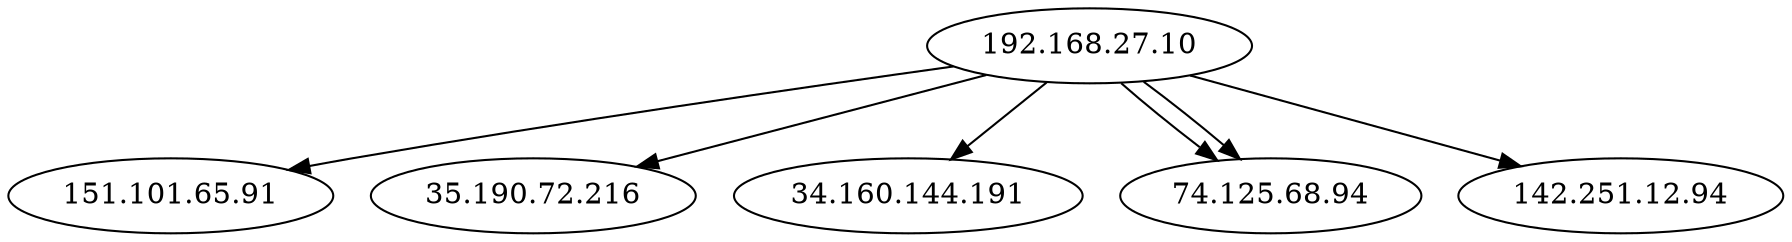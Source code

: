 digraph NWTraffic_update {
  "192.168.27.10" [degree=81, in_degree=0, out_degree=81, activity_score=1.00, total_connections=81];
  "151.101.65.91" [degree=2, in_degree=2, out_degree=0, activity_score=0.19, total_connections=2];
  "192.168.27.10" -> "151.101.65.91" [protocol_UNKNOWN=0.00,protocol_TCP=1.00,protocol_UDP=0.00,protocol_ICMP=0.00,timestamp_sin=0.79,timestamp_cos=-0.62,src_port_type=0.50,dst_port_type=0.00,conn_state_successful=1.00,conn_state_rejected_reset=0.00,conn_state_partial=0.00,conn_state_suspicious=0.00,conn_state_other=0.00,local_orig=1.00,local_resp=0.00,history_length=0.90,orig_bytes=0.54,resp_bytes=0.99,orig_pkts=0.45,resp_pkts=0.47,orig_ip_bytes=0.72,resp_ip_bytes=0.99,service_HTTP=0.00,service_FTP=0.00,service_SSH=0.00,service_DNS=0.00,service_UNKNOWN=1.00  ];
  "192.168.27.10" [degree=81, in_degree=0, out_degree=81, activity_score=1.00, total_connections=81];
  "35.190.72.216" [degree=2, in_degree=2, out_degree=0, activity_score=0.19, total_connections=2];
  "192.168.27.10" -> "35.190.72.216" [protocol_UNKNOWN=0.00,protocol_TCP=1.00,protocol_UDP=0.00,protocol_ICMP=0.00,timestamp_sin=0.79,timestamp_cos=-0.62,src_port_type=1.00,dst_port_type=0.00,conn_state_successful=1.00,conn_state_rejected_reset=0.00,conn_state_partial=0.00,conn_state_suspicious=0.00,conn_state_other=0.00,local_orig=1.00,local_resp=0.00,history_length=0.80,orig_bytes=0.57,resp_bytes=0.60,orig_pkts=0.23,resp_pkts=0.23,orig_ip_bytes=0.59,resp_ip_bytes=0.62,service_HTTP=0.00,service_FTP=0.00,service_SSH=0.00,service_DNS=0.00,service_UNKNOWN=1.00  ];
  "192.168.27.10" [degree=81, in_degree=0, out_degree=81, activity_score=1.00, total_connections=81];
  "34.160.144.191" [degree=2, in_degree=2, out_degree=0, activity_score=0.19, total_connections=2];
  "192.168.27.10" -> "34.160.144.191" [protocol_UNKNOWN=0.00,protocol_TCP=1.00,protocol_UDP=0.00,protocol_ICMP=0.00,timestamp_sin=0.79,timestamp_cos=-0.62,src_port_type=1.00,dst_port_type=0.00,conn_state_successful=1.00,conn_state_rejected_reset=0.00,conn_state_partial=0.00,conn_state_suspicious=0.00,conn_state_other=0.00,local_orig=1.00,local_resp=0.00,history_length=0.80,orig_bytes=0.53,resp_bytes=0.70,orig_pkts=0.25,resp_pkts=0.26,orig_ip_bytes=0.57,resp_ip_bytes=0.70,service_HTTP=0.00,service_FTP=0.00,service_SSH=0.00,service_DNS=0.00,service_UNKNOWN=1.00  ];
  "192.168.27.10" [degree=81, in_degree=0, out_degree=81, activity_score=1.00, total_connections=81];
  "74.125.68.94" [degree=3, in_degree=3, out_degree=0, activity_score=0.27, total_connections=3];
  "192.168.27.10" -> "74.125.68.94" [protocol_UNKNOWN=0.00,protocol_TCP=1.00,protocol_UDP=0.00,protocol_ICMP=0.00,timestamp_sin=0.79,timestamp_cos=-0.62,src_port_type=0.50,dst_port_type=0.00,conn_state_successful=1.00,conn_state_rejected_reset=0.00,conn_state_partial=0.00,conn_state_suspicious=0.00,conn_state_other=0.00,local_orig=1.00,local_resp=0.00,history_length=0.80,orig_bytes=0.57,resp_bytes=0.91,orig_pkts=0.38,resp_pkts=0.39,orig_ip_bytes=0.67,resp_ip_bytes=0.91,service_HTTP=0.00,service_FTP=0.00,service_SSH=0.00,service_DNS=0.00,service_UNKNOWN=1.00  ];
  "192.168.27.10" [degree=81, in_degree=0, out_degree=81, activity_score=1.00, total_connections=81];
  "74.125.68.94" [degree=3, in_degree=3, out_degree=0, activity_score=0.27, total_connections=3];
  "192.168.27.10" -> "74.125.68.94" [protocol_UNKNOWN=0.00,protocol_TCP=1.00,protocol_UDP=0.00,protocol_ICMP=0.00,timestamp_sin=0.79,timestamp_cos=-0.62,src_port_type=0.50,dst_port_type=0.00,conn_state_successful=1.00,conn_state_rejected_reset=0.00,conn_state_partial=0.00,conn_state_suspicious=0.00,conn_state_other=0.00,local_orig=1.00,local_resp=0.00,history_length=0.80,orig_bytes=0.56,resp_bytes=0.63,orig_pkts=0.22,resp_pkts=0.22,orig_ip_bytes=0.58,resp_ip_bytes=0.64,service_HTTP=0.00,service_FTP=0.00,service_SSH=0.00,service_DNS=0.00,service_UNKNOWN=1.00  ];
  "192.168.27.10" [degree=81, in_degree=0, out_degree=81, activity_score=1.00, total_connections=81];
  "142.251.12.94" [degree=6, in_degree=6, out_degree=0, activity_score=0.47, total_connections=6];
  "192.168.27.10" -> "142.251.12.94" [protocol_UNKNOWN=0.00,protocol_TCP=1.00,protocol_UDP=0.00,protocol_ICMP=0.00,timestamp_sin=0.79,timestamp_cos=-0.62,src_port_type=0.50,dst_port_type=0.00,conn_state_successful=1.00,conn_state_rejected_reset=0.00,conn_state_partial=0.00,conn_state_suspicious=0.00,conn_state_other=0.00,local_orig=1.00,local_resp=0.00,history_length=0.80,orig_bytes=0.56,resp_bytes=0.63,orig_pkts=0.22,resp_pkts=0.22,orig_ip_bytes=0.58,resp_ip_bytes=0.64,service_HTTP=0.00,service_FTP=0.00,service_SSH=0.00,service_DNS=0.00,service_UNKNOWN=1.00  ];
}

